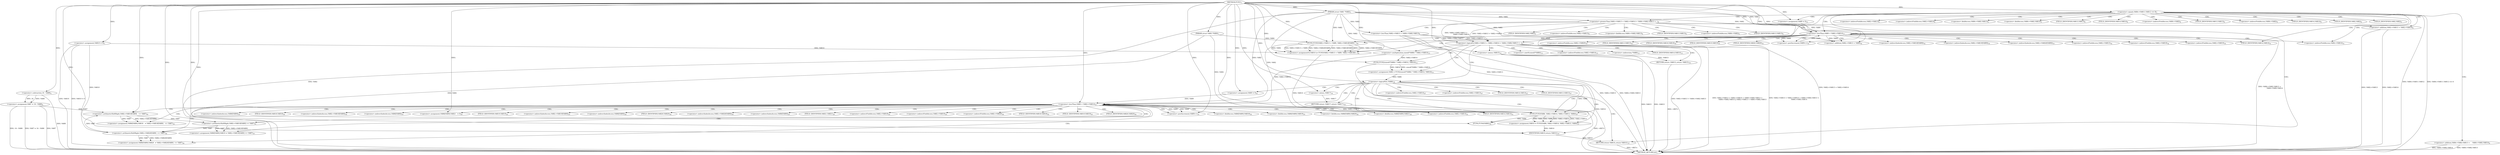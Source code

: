 digraph "FUN1" {  
"8" [label = <(METHOD,FUN1)<SUB>1</SUB>> ]
"199" [label = <(METHOD_RETURN,int)<SUB>1</SUB>> ]
"9" [label = <(PARAM,struct VAR1 *VAR2)<SUB>1</SUB>> ]
"10" [label = <(PARAM,struct VAR3 *VAR4)<SUB>1</SUB>> ]
"14" [label = <(&lt;operator&gt;.assignment,VAR7 = 16 - VAR8)<SUB>4</SUB>> ]
"21" [label = <(&lt;operator&gt;.assignment,VAR10 = 0)<SUB>5</SUB>> ]
"197" [label = <(RETURN,return VAR10;,return VAR10;)<SUB>37</SUB>> ]
"25" [label = <(&lt;operator&gt;.equals,VAR4-&gt;VAR11.VAR12 == 8)<SUB>7</SUB>> ]
"198" [label = <(IDENTIFIER,VAR10,return VAR10;)<SUB>37</SUB>> ]
"16" [label = <(&lt;operator&gt;.subtraction,16 - VAR8)<SUB>4</SUB>> ]
"67" [label = <(&lt;operator&gt;.assignment,VAR6 = FUN2(sizeof(*VAR6) * VAR2-&gt;VAR14, VAR16))<SUB>13</SUB>> ]
"144" [label = <(&lt;operator&gt;.assignment,VAR10 = FUN3(VAR6, VAR2-&gt;VAR14, VAR2-&gt;VAR13, VAR4))<SUB>27</SUB>> ]
"155" [label = <(FUN4,FUN4(VAR6))<SUB>28</SUB>> ]
"34" [label = <(&lt;operator&gt;.logicalOr,VAR2-&gt;VAR13 + VAR2-&gt;VAR14 &gt; VAR4-&gt;VAR2.VAR13 +
...)<SUB>8</SUB>> ]
"79" [label = <(&lt;operator&gt;.logicalNot,!VAR6)<SUB>18</SUB>> ]
"90" [label = <(&lt;operator&gt;.lessThan,VAR9 &lt; VAR2-&gt;VAR14)<SUB>21</SUB>> ]
"95" [label = <(&lt;operator&gt;.postIncrement,VAR9++)<SUB>21</SUB>> ]
"64" [label = <(RETURN,return -VAR15;,return -VAR15;)<SUB>10</SUB>> ]
"69" [label = <(FUN2,FUN2(sizeof(*VAR6) * VAR2-&gt;VAR14, VAR16))<SUB>13</SUB>> ]
"82" [label = <(RETURN,return -VAR17;,return -VAR17;)<SUB>19</SUB>> ]
"87" [label = <(&lt;operator&gt;.assignment,VAR9 = 0)<SUB>21</SUB>> ]
"98" [label = <(&lt;operator&gt;.assignment,VAR6[VAR9].VAR18   = VAR2-&gt;VAR18[VAR9]   &gt;&gt; VAR7)<SUB>22</SUB>> ]
"111" [label = <(&lt;operator&gt;.assignment,VAR6[VAR9].VAR19 = VAR2-&gt;VAR19[VAR9] &gt;&gt; VAR7)<SUB>23</SUB>> ]
"124" [label = <(&lt;operator&gt;.assignment,VAR6[VAR9].VAR20  = VAR2-&gt;VAR20[VAR9]  &gt;&gt; VAR7)<SUB>24</SUB>> ]
"137" [label = <(&lt;operator&gt;.assignment,VAR6[VAR9].VAR21   = 0)<SUB>25</SUB>> ]
"146" [label = <(FUN3,FUN3(VAR6, VAR2-&gt;VAR14, VAR2-&gt;VAR13, VAR4))<SUB>27</SUB>> ]
"164" [label = <(&lt;operator&gt;.lessThan,VAR9 &lt; VAR2-&gt;VAR14)<SUB>31</SUB>> ]
"169" [label = <(&lt;operator&gt;.postIncrement,VAR9++)<SUB>31</SUB>> ]
"35" [label = <(&lt;operator&gt;.greaterThan,VAR2-&gt;VAR13 + VAR2-&gt;VAR14 &gt; VAR4-&gt;VAR2.VAR13 +
...)<SUB>8</SUB>> ]
"54" [label = <(&lt;operator&gt;.lessThan,VAR2-&gt;VAR13 &lt; VAR4-&gt;VAR2.VAR13)<SUB>9</SUB>> ]
"65" [label = <(&lt;operator&gt;.minus,-VAR15)<SUB>10</SUB>> ]
"70" [label = <(&lt;operator&gt;.multiplication,sizeof(*VAR6) * VAR2-&gt;VAR14)<SUB>13</SUB>> ]
"83" [label = <(&lt;operator&gt;.minus,-VAR17)<SUB>19</SUB>> ]
"161" [label = <(&lt;operator&gt;.assignment,VAR9 = 0)<SUB>31</SUB>> ]
"172" [label = <(&lt;operators&gt;.assignmentOr,VAR10 |= FUN5(VAR2-&gt;VAR13 + VAR9, VAR2-&gt;VAR18[V...)<SUB>32</SUB>> ]
"36" [label = <(&lt;operator&gt;.addition,VAR2-&gt;VAR13 + VAR2-&gt;VAR14)<SUB>8</SUB>> ]
"43" [label = <(&lt;operator&gt;.addition,VAR4-&gt;VAR2.VAR13 +
 		    VAR4-&gt;VAR2.VAR14)<SUB>8</SUB>> ]
"104" [label = <(&lt;operator&gt;.arithmeticShiftRight,VAR2-&gt;VAR18[VAR9]   &gt;&gt; VAR7)<SUB>22</SUB>> ]
"117" [label = <(&lt;operator&gt;.arithmeticShiftRight,VAR2-&gt;VAR19[VAR9] &gt;&gt; VAR7)<SUB>23</SUB>> ]
"130" [label = <(&lt;operator&gt;.arithmeticShiftRight,VAR2-&gt;VAR20[VAR9]  &gt;&gt; VAR7)<SUB>24</SUB>> ]
"174" [label = <(FUN5,FUN5(VAR2-&gt;VAR13 + VAR9, VAR2-&gt;VAR18[VAR9],
			...)<SUB>32</SUB>> ]
"175" [label = <(&lt;operator&gt;.addition,VAR2-&gt;VAR13 + VAR9)<SUB>32</SUB>> ]
"92" [label = <(&lt;operator&gt;.indirectFieldAccess,VAR2-&gt;VAR14)<SUB>21</SUB>> ]
"148" [label = <(&lt;operator&gt;.indirectFieldAccess,VAR2-&gt;VAR14)<SUB>27</SUB>> ]
"151" [label = <(&lt;operator&gt;.indirectFieldAccess,VAR2-&gt;VAR13)<SUB>27</SUB>> ]
"55" [label = <(&lt;operator&gt;.indirectFieldAccess,VAR2-&gt;VAR13)<SUB>9</SUB>> ]
"58" [label = <(&lt;operator&gt;.fieldAccess,VAR4-&gt;VAR2.VAR13)<SUB>9</SUB>> ]
"71" [label = <(&lt;operator&gt;.sizeOf,sizeof(*VAR6))<SUB>13</SUB>> ]
"74" [label = <(&lt;operator&gt;.indirectFieldAccess,VAR2-&gt;VAR14)<SUB>13</SUB>> ]
"94" [label = <(FIELD_IDENTIFIER,VAR14,VAR14)<SUB>21</SUB>> ]
"99" [label = <(&lt;operator&gt;.fieldAccess,VAR6[VAR9].VAR18)<SUB>22</SUB>> ]
"112" [label = <(&lt;operator&gt;.fieldAccess,VAR6[VAR9].VAR19)<SUB>23</SUB>> ]
"125" [label = <(&lt;operator&gt;.fieldAccess,VAR6[VAR9].VAR20)<SUB>24</SUB>> ]
"138" [label = <(&lt;operator&gt;.fieldAccess,VAR6[VAR9].VAR21)<SUB>25</SUB>> ]
"150" [label = <(FIELD_IDENTIFIER,VAR14,VAR14)<SUB>27</SUB>> ]
"153" [label = <(FIELD_IDENTIFIER,VAR13,VAR13)<SUB>27</SUB>> ]
"166" [label = <(&lt;operator&gt;.indirectFieldAccess,VAR2-&gt;VAR14)<SUB>31</SUB>> ]
"37" [label = <(&lt;operator&gt;.indirectFieldAccess,VAR2-&gt;VAR13)<SUB>8</SUB>> ]
"40" [label = <(&lt;operator&gt;.indirectFieldAccess,VAR2-&gt;VAR14)<SUB>8</SUB>> ]
"44" [label = <(&lt;operator&gt;.fieldAccess,VAR4-&gt;VAR2.VAR13)<SUB>8</SUB>> ]
"49" [label = <(&lt;operator&gt;.fieldAccess,VAR4-&gt;VAR2.VAR14)<SUB>9</SUB>> ]
"57" [label = <(FIELD_IDENTIFIER,VAR13,VAR13)<SUB>9</SUB>> ]
"59" [label = <(&lt;operator&gt;.indirectFieldAccess,VAR4-&gt;VAR2)<SUB>9</SUB>> ]
"62" [label = <(FIELD_IDENTIFIER,VAR13,VAR13)<SUB>9</SUB>> ]
"72" [label = <(&lt;operator&gt;.indirection,*VAR6)<SUB>13</SUB>> ]
"76" [label = <(FIELD_IDENTIFIER,VAR14,VAR14)<SUB>13</SUB>> ]
"100" [label = <(&lt;operator&gt;.indirectIndexAccess,VAR6[VAR9])<SUB>22</SUB>> ]
"103" [label = <(FIELD_IDENTIFIER,VAR18,VAR18)<SUB>22</SUB>> ]
"105" [label = <(&lt;operator&gt;.indirectIndexAccess,VAR2-&gt;VAR18[VAR9])<SUB>22</SUB>> ]
"113" [label = <(&lt;operator&gt;.indirectIndexAccess,VAR6[VAR9])<SUB>23</SUB>> ]
"116" [label = <(FIELD_IDENTIFIER,VAR19,VAR19)<SUB>23</SUB>> ]
"118" [label = <(&lt;operator&gt;.indirectIndexAccess,VAR2-&gt;VAR19[VAR9])<SUB>23</SUB>> ]
"126" [label = <(&lt;operator&gt;.indirectIndexAccess,VAR6[VAR9])<SUB>24</SUB>> ]
"129" [label = <(FIELD_IDENTIFIER,VAR20,VAR20)<SUB>24</SUB>> ]
"131" [label = <(&lt;operator&gt;.indirectIndexAccess,VAR2-&gt;VAR20[VAR9])<SUB>24</SUB>> ]
"139" [label = <(&lt;operator&gt;.indirectIndexAccess,VAR6[VAR9])<SUB>25</SUB>> ]
"142" [label = <(FIELD_IDENTIFIER,VAR21,VAR21)<SUB>25</SUB>> ]
"168" [label = <(FIELD_IDENTIFIER,VAR14,VAR14)<SUB>31</SUB>> ]
"39" [label = <(FIELD_IDENTIFIER,VAR13,VAR13)<SUB>8</SUB>> ]
"42" [label = <(FIELD_IDENTIFIER,VAR14,VAR14)<SUB>8</SUB>> ]
"45" [label = <(&lt;operator&gt;.indirectFieldAccess,VAR4-&gt;VAR2)<SUB>8</SUB>> ]
"48" [label = <(FIELD_IDENTIFIER,VAR13,VAR13)<SUB>8</SUB>> ]
"50" [label = <(&lt;operator&gt;.indirectFieldAccess,VAR4-&gt;VAR2)<SUB>9</SUB>> ]
"53" [label = <(FIELD_IDENTIFIER,VAR14,VAR14)<SUB>9</SUB>> ]
"61" [label = <(FIELD_IDENTIFIER,VAR2,VAR2)<SUB>9</SUB>> ]
"106" [label = <(&lt;operator&gt;.indirectFieldAccess,VAR2-&gt;VAR18)<SUB>22</SUB>> ]
"119" [label = <(&lt;operator&gt;.indirectFieldAccess,VAR2-&gt;VAR19)<SUB>23</SUB>> ]
"132" [label = <(&lt;operator&gt;.indirectFieldAccess,VAR2-&gt;VAR20)<SUB>24</SUB>> ]
"180" [label = <(&lt;operator&gt;.indirectIndexAccess,VAR2-&gt;VAR18[VAR9])<SUB>32</SUB>> ]
"185" [label = <(&lt;operator&gt;.indirectIndexAccess,VAR2-&gt;VAR19[VAR9])<SUB>33</SUB>> ]
"190" [label = <(&lt;operator&gt;.indirectIndexAccess,VAR2-&gt;VAR20[VAR9])<SUB>33</SUB>> ]
"47" [label = <(FIELD_IDENTIFIER,VAR2,VAR2)<SUB>8</SUB>> ]
"52" [label = <(FIELD_IDENTIFIER,VAR2,VAR2)<SUB>9</SUB>> ]
"108" [label = <(FIELD_IDENTIFIER,VAR18,VAR18)<SUB>22</SUB>> ]
"121" [label = <(FIELD_IDENTIFIER,VAR19,VAR19)<SUB>23</SUB>> ]
"134" [label = <(FIELD_IDENTIFIER,VAR20,VAR20)<SUB>24</SUB>> ]
"176" [label = <(&lt;operator&gt;.indirectFieldAccess,VAR2-&gt;VAR13)<SUB>32</SUB>> ]
"181" [label = <(&lt;operator&gt;.indirectFieldAccess,VAR2-&gt;VAR18)<SUB>32</SUB>> ]
"186" [label = <(&lt;operator&gt;.indirectFieldAccess,VAR2-&gt;VAR19)<SUB>33</SUB>> ]
"191" [label = <(&lt;operator&gt;.indirectFieldAccess,VAR2-&gt;VAR20)<SUB>33</SUB>> ]
"178" [label = <(FIELD_IDENTIFIER,VAR13,VAR13)<SUB>32</SUB>> ]
"183" [label = <(FIELD_IDENTIFIER,VAR18,VAR18)<SUB>32</SUB>> ]
"188" [label = <(FIELD_IDENTIFIER,VAR19,VAR19)<SUB>33</SUB>> ]
"193" [label = <(FIELD_IDENTIFIER,VAR20,VAR20)<SUB>33</SUB>> ]
  "197" -> "199"  [ label = "DDG: &lt;RET&gt;"] 
  "82" -> "199"  [ label = "DDG: &lt;RET&gt;"] 
  "64" -> "199"  [ label = "DDG: &lt;RET&gt;"] 
  "9" -> "199"  [ label = "DDG: VAR2"] 
  "10" -> "199"  [ label = "DDG: VAR4"] 
  "14" -> "199"  [ label = "DDG: VAR7"] 
  "14" -> "199"  [ label = "DDG: 16 - VAR8"] 
  "14" -> "199"  [ label = "DDG: VAR7 = 16 - VAR8"] 
  "21" -> "199"  [ label = "DDG: VAR10"] 
  "21" -> "199"  [ label = "DDG: VAR10 = 0"] 
  "25" -> "199"  [ label = "DDG: VAR4-&gt;VAR11.VAR12"] 
  "25" -> "199"  [ label = "DDG: VAR4-&gt;VAR11.VAR12 == 8"] 
  "36" -> "199"  [ label = "DDG: VAR2-&gt;VAR13"] 
  "36" -> "199"  [ label = "DDG: VAR2-&gt;VAR14"] 
  "35" -> "199"  [ label = "DDG: VAR2-&gt;VAR13 + VAR2-&gt;VAR14"] 
  "43" -> "199"  [ label = "DDG: VAR4-&gt;VAR2.VAR13"] 
  "43" -> "199"  [ label = "DDG: VAR4-&gt;VAR2.VAR14"] 
  "35" -> "199"  [ label = "DDG: VAR4-&gt;VAR2.VAR13 +
 		    VAR4-&gt;VAR2.VAR14"] 
  "34" -> "199"  [ label = "DDG: VAR2-&gt;VAR13 + VAR2-&gt;VAR14 &gt; VAR4-&gt;VAR2.VAR13 +
 		    VAR4-&gt;VAR2.VAR14"] 
  "54" -> "199"  [ label = "DDG: VAR2-&gt;VAR13"] 
  "54" -> "199"  [ label = "DDG: VAR4-&gt;VAR2.VAR13"] 
  "34" -> "199"  [ label = "DDG: VAR2-&gt;VAR13 &lt; VAR4-&gt;VAR2.VAR13"] 
  "34" -> "199"  [ label = "DDG: VAR2-&gt;VAR13 + VAR2-&gt;VAR14 &gt; VAR4-&gt;VAR2.VAR13 +
 		    VAR4-&gt;VAR2.VAR14 || VAR2-&gt;VAR13 &lt; VAR4-&gt;VAR2.VAR13"] 
  "65" -> "199"  [ label = "DDG: VAR15"] 
  "65" -> "199"  [ label = "DDG: -VAR15"] 
  "16" -> "199"  [ label = "DDG: VAR8"] 
  "69" -> "199"  [ label = "DDG: VAR16"] 
  "8" -> "9"  [ label = "DDG: "] 
  "8" -> "10"  [ label = "DDG: "] 
  "16" -> "14"  [ label = "DDG: 16"] 
  "16" -> "14"  [ label = "DDG: VAR8"] 
  "8" -> "21"  [ label = "DDG: "] 
  "198" -> "197"  [ label = "DDG: VAR10"] 
  "21" -> "198"  [ label = "DDG: VAR10"] 
  "144" -> "198"  [ label = "DDG: VAR10"] 
  "172" -> "198"  [ label = "DDG: VAR10"] 
  "8" -> "198"  [ label = "DDG: "] 
  "8" -> "16"  [ label = "DDG: "] 
  "8" -> "25"  [ label = "DDG: "] 
  "69" -> "67"  [ label = "DDG: sizeof(*VAR6) * VAR2-&gt;VAR14"] 
  "69" -> "67"  [ label = "DDG: VAR16"] 
  "146" -> "144"  [ label = "DDG: VAR6"] 
  "146" -> "144"  [ label = "DDG: VAR2-&gt;VAR14"] 
  "146" -> "144"  [ label = "DDG: VAR2-&gt;VAR13"] 
  "146" -> "144"  [ label = "DDG: VAR4"] 
  "146" -> "155"  [ label = "DDG: VAR6"] 
  "8" -> "155"  [ label = "DDG: "] 
  "35" -> "34"  [ label = "DDG: VAR2-&gt;VAR13 + VAR2-&gt;VAR14"] 
  "35" -> "34"  [ label = "DDG: VAR4-&gt;VAR2.VAR13 +
 		    VAR4-&gt;VAR2.VAR14"] 
  "54" -> "34"  [ label = "DDG: VAR2-&gt;VAR13"] 
  "54" -> "34"  [ label = "DDG: VAR4-&gt;VAR2.VAR13"] 
  "65" -> "64"  [ label = "DDG: -VAR15"] 
  "70" -> "69"  [ label = "DDG: VAR2-&gt;VAR14"] 
  "8" -> "69"  [ label = "DDG: "] 
  "67" -> "79"  [ label = "DDG: VAR6"] 
  "8" -> "79"  [ label = "DDG: "] 
  "83" -> "82"  [ label = "DDG: -VAR17"] 
  "8" -> "87"  [ label = "DDG: "] 
  "87" -> "90"  [ label = "DDG: VAR9"] 
  "95" -> "90"  [ label = "DDG: VAR9"] 
  "8" -> "90"  [ label = "DDG: "] 
  "9" -> "90"  [ label = "DDG: VAR2"] 
  "70" -> "90"  [ label = "DDG: VAR2-&gt;VAR14"] 
  "90" -> "95"  [ label = "DDG: VAR9"] 
  "8" -> "95"  [ label = "DDG: "] 
  "104" -> "98"  [ label = "DDG: VAR2-&gt;VAR18[VAR9]"] 
  "104" -> "98"  [ label = "DDG: VAR7"] 
  "117" -> "111"  [ label = "DDG: VAR2-&gt;VAR19[VAR9]"] 
  "117" -> "111"  [ label = "DDG: VAR7"] 
  "130" -> "124"  [ label = "DDG: VAR2-&gt;VAR20[VAR9]"] 
  "130" -> "124"  [ label = "DDG: VAR7"] 
  "8" -> "137"  [ label = "DDG: "] 
  "79" -> "146"  [ label = "DDG: VAR6"] 
  "8" -> "146"  [ label = "DDG: "] 
  "9" -> "146"  [ label = "DDG: VAR2"] 
  "90" -> "146"  [ label = "DDG: VAR2-&gt;VAR14"] 
  "54" -> "146"  [ label = "DDG: VAR2-&gt;VAR13"] 
  "10" -> "146"  [ label = "DDG: VAR4"] 
  "9" -> "35"  [ label = "DDG: VAR2"] 
  "9" -> "54"  [ label = "DDG: VAR2"] 
  "9" -> "70"  [ label = "DDG: VAR2"] 
  "8" -> "161"  [ label = "DDG: "] 
  "161" -> "164"  [ label = "DDG: VAR9"] 
  "169" -> "164"  [ label = "DDG: VAR9"] 
  "8" -> "164"  [ label = "DDG: "] 
  "9" -> "164"  [ label = "DDG: VAR2"] 
  "8" -> "169"  [ label = "DDG: "] 
  "164" -> "169"  [ label = "DDG: VAR9"] 
  "174" -> "172"  [ label = "DDG: VAR2-&gt;VAR20[VAR9]"] 
  "174" -> "172"  [ label = "DDG: VAR2-&gt;VAR18[VAR9]"] 
  "174" -> "172"  [ label = "DDG: 0"] 
  "174" -> "172"  [ label = "DDG: VAR2-&gt;VAR19[VAR9]"] 
  "174" -> "172"  [ label = "DDG: VAR4"] 
  "174" -> "172"  [ label = "DDG: VAR2-&gt;VAR13 + VAR9"] 
  "9" -> "36"  [ label = "DDG: VAR2"] 
  "8" -> "65"  [ label = "DDG: "] 
  "8" -> "83"  [ label = "DDG: "] 
  "14" -> "104"  [ label = "DDG: VAR7"] 
  "130" -> "104"  [ label = "DDG: VAR7"] 
  "8" -> "104"  [ label = "DDG: "] 
  "104" -> "117"  [ label = "DDG: VAR7"] 
  "8" -> "117"  [ label = "DDG: "] 
  "117" -> "130"  [ label = "DDG: VAR7"] 
  "8" -> "130"  [ label = "DDG: "] 
  "21" -> "172"  [ label = "DDG: VAR10"] 
  "8" -> "172"  [ label = "DDG: "] 
  "9" -> "174"  [ label = "DDG: VAR2"] 
  "164" -> "174"  [ label = "DDG: VAR9"] 
  "8" -> "174"  [ label = "DDG: "] 
  "10" -> "174"  [ label = "DDG: VAR4"] 
  "9" -> "175"  [ label = "DDG: VAR2"] 
  "164" -> "175"  [ label = "DDG: VAR9"] 
  "8" -> "175"  [ label = "DDG: "] 
  "25" -> "34"  [ label = "CDG: "] 
  "25" -> "42"  [ label = "CDG: "] 
  "25" -> "52"  [ label = "CDG: "] 
  "25" -> "37"  [ label = "CDG: "] 
  "25" -> "161"  [ label = "CDG: "] 
  "25" -> "197"  [ label = "CDG: "] 
  "25" -> "168"  [ label = "CDG: "] 
  "25" -> "40"  [ label = "CDG: "] 
  "25" -> "50"  [ label = "CDG: "] 
  "25" -> "44"  [ label = "CDG: "] 
  "25" -> "35"  [ label = "CDG: "] 
  "25" -> "43"  [ label = "CDG: "] 
  "25" -> "36"  [ label = "CDG: "] 
  "25" -> "164"  [ label = "CDG: "] 
  "25" -> "47"  [ label = "CDG: "] 
  "25" -> "48"  [ label = "CDG: "] 
  "25" -> "49"  [ label = "CDG: "] 
  "25" -> "166"  [ label = "CDG: "] 
  "25" -> "45"  [ label = "CDG: "] 
  "25" -> "53"  [ label = "CDG: "] 
  "25" -> "39"  [ label = "CDG: "] 
  "34" -> "64"  [ label = "CDG: "] 
  "34" -> "69"  [ label = "CDG: "] 
  "34" -> "67"  [ label = "CDG: "] 
  "34" -> "74"  [ label = "CDG: "] 
  "34" -> "76"  [ label = "CDG: "] 
  "34" -> "79"  [ label = "CDG: "] 
  "34" -> "70"  [ label = "CDG: "] 
  "34" -> "72"  [ label = "CDG: "] 
  "34" -> "65"  [ label = "CDG: "] 
  "34" -> "71"  [ label = "CDG: "] 
  "79" -> "94"  [ label = "CDG: "] 
  "79" -> "146"  [ label = "CDG: "] 
  "79" -> "150"  [ label = "CDG: "] 
  "79" -> "151"  [ label = "CDG: "] 
  "79" -> "197"  [ label = "CDG: "] 
  "79" -> "92"  [ label = "CDG: "] 
  "79" -> "153"  [ label = "CDG: "] 
  "79" -> "87"  [ label = "CDG: "] 
  "79" -> "144"  [ label = "CDG: "] 
  "79" -> "148"  [ label = "CDG: "] 
  "79" -> "90"  [ label = "CDG: "] 
  "79" -> "155"  [ label = "CDG: "] 
  "79" -> "82"  [ label = "CDG: "] 
  "79" -> "83"  [ label = "CDG: "] 
  "90" -> "94"  [ label = "CDG: "] 
  "90" -> "98"  [ label = "CDG: "] 
  "90" -> "113"  [ label = "CDG: "] 
  "90" -> "131"  [ label = "CDG: "] 
  "90" -> "103"  [ label = "CDG: "] 
  "90" -> "132"  [ label = "CDG: "] 
  "90" -> "104"  [ label = "CDG: "] 
  "90" -> "119"  [ label = "CDG: "] 
  "90" -> "121"  [ label = "CDG: "] 
  "90" -> "95"  [ label = "CDG: "] 
  "90" -> "92"  [ label = "CDG: "] 
  "90" -> "112"  [ label = "CDG: "] 
  "90" -> "129"  [ label = "CDG: "] 
  "90" -> "134"  [ label = "CDG: "] 
  "90" -> "138"  [ label = "CDG: "] 
  "90" -> "90"  [ label = "CDG: "] 
  "90" -> "137"  [ label = "CDG: "] 
  "90" -> "130"  [ label = "CDG: "] 
  "90" -> "118"  [ label = "CDG: "] 
  "90" -> "100"  [ label = "CDG: "] 
  "90" -> "139"  [ label = "CDG: "] 
  "90" -> "108"  [ label = "CDG: "] 
  "90" -> "111"  [ label = "CDG: "] 
  "90" -> "116"  [ label = "CDG: "] 
  "90" -> "99"  [ label = "CDG: "] 
  "90" -> "142"  [ label = "CDG: "] 
  "90" -> "106"  [ label = "CDG: "] 
  "90" -> "126"  [ label = "CDG: "] 
  "90" -> "105"  [ label = "CDG: "] 
  "90" -> "117"  [ label = "CDG: "] 
  "90" -> "124"  [ label = "CDG: "] 
  "90" -> "125"  [ label = "CDG: "] 
  "35" -> "57"  [ label = "CDG: "] 
  "35" -> "59"  [ label = "CDG: "] 
  "35" -> "54"  [ label = "CDG: "] 
  "35" -> "58"  [ label = "CDG: "] 
  "35" -> "61"  [ label = "CDG: "] 
  "35" -> "55"  [ label = "CDG: "] 
  "35" -> "62"  [ label = "CDG: "] 
  "164" -> "188"  [ label = "CDG: "] 
  "164" -> "169"  [ label = "CDG: "] 
  "164" -> "178"  [ label = "CDG: "] 
  "164" -> "185"  [ label = "CDG: "] 
  "164" -> "168"  [ label = "CDG: "] 
  "164" -> "181"  [ label = "CDG: "] 
  "164" -> "191"  [ label = "CDG: "] 
  "164" -> "190"  [ label = "CDG: "] 
  "164" -> "174"  [ label = "CDG: "] 
  "164" -> "164"  [ label = "CDG: "] 
  "164" -> "186"  [ label = "CDG: "] 
  "164" -> "180"  [ label = "CDG: "] 
  "164" -> "183"  [ label = "CDG: "] 
  "164" -> "193"  [ label = "CDG: "] 
  "164" -> "166"  [ label = "CDG: "] 
  "164" -> "176"  [ label = "CDG: "] 
  "164" -> "175"  [ label = "CDG: "] 
  "164" -> "172"  [ label = "CDG: "] 
}
